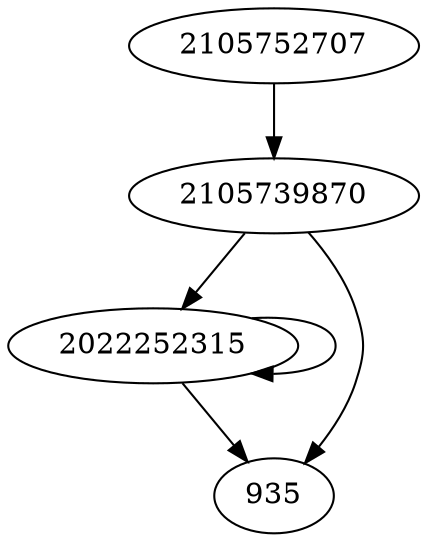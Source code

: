 digraph  {
2022252315;
2105752707;
2105739870;
935;
2022252315 -> 2022252315;
2022252315 -> 935;
2105752707 -> 2105739870;
2105739870 -> 2022252315;
2105739870 -> 935;
}
